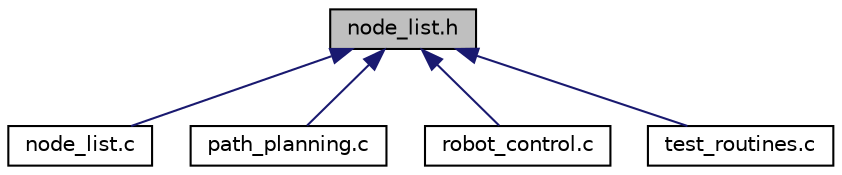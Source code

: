 digraph "node_list.h"
{
  edge [fontname="Helvetica",fontsize="10",labelfontname="Helvetica",labelfontsize="10"];
  node [fontname="Helvetica",fontsize="10",shape=record];
  Node1 [label="node_list.h",height=0.2,width=0.4,color="black", fillcolor="grey75", style="filled" fontcolor="black"];
  Node1 -> Node2 [dir="back",color="midnightblue",fontsize="10",style="solid",fontname="Helvetica"];
  Node2 [label="node_list.c",height=0.2,width=0.4,color="black", fillcolor="white", style="filled",URL="$node__list_8c.html"];
  Node1 -> Node3 [dir="back",color="midnightblue",fontsize="10",style="solid",fontname="Helvetica"];
  Node3 [label="path_planning.c",height=0.2,width=0.4,color="black", fillcolor="white", style="filled",URL="$path__planning_8c_source.html"];
  Node1 -> Node4 [dir="back",color="midnightblue",fontsize="10",style="solid",fontname="Helvetica"];
  Node4 [label="robot_control.c",height=0.2,width=0.4,color="black", fillcolor="white", style="filled",URL="$robot__control_8c.html"];
  Node1 -> Node5 [dir="back",color="midnightblue",fontsize="10",style="solid",fontname="Helvetica"];
  Node5 [label="test_routines.c",height=0.2,width=0.4,color="black", fillcolor="white", style="filled",URL="$test__routines_8c_source.html"];
}
